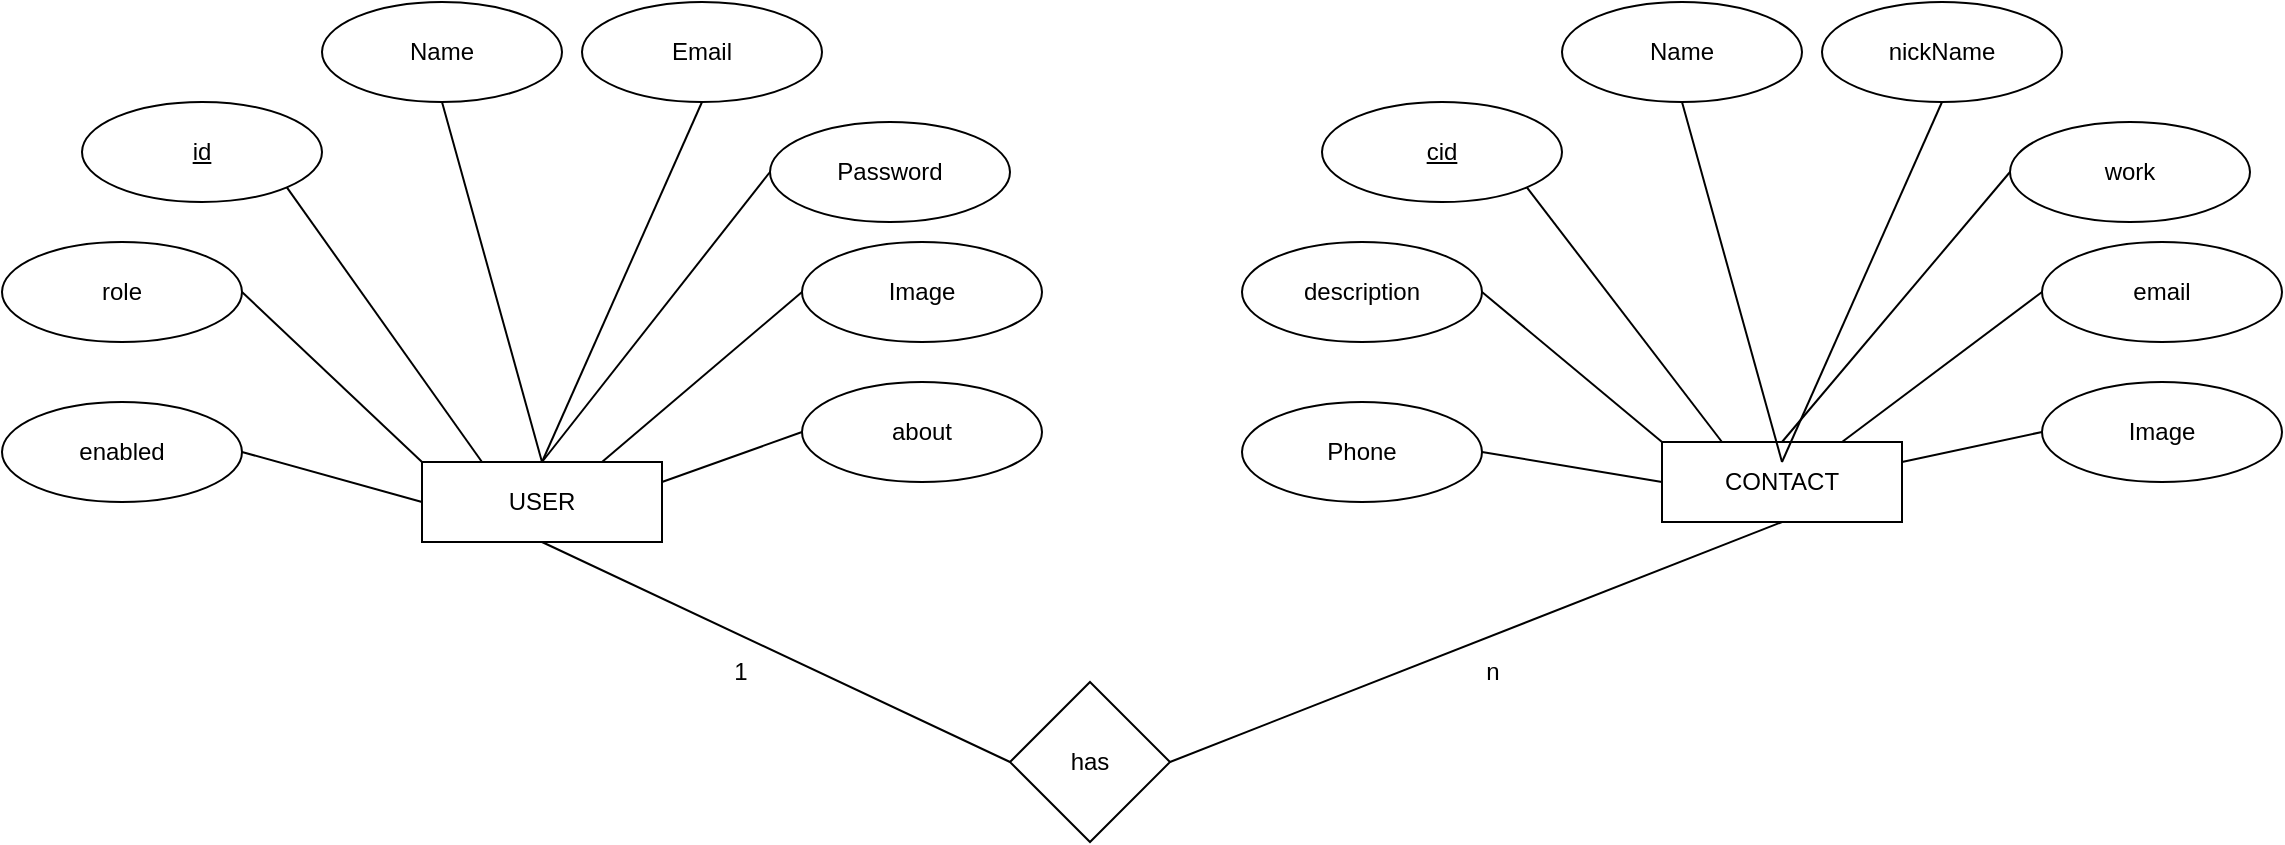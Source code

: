 <mxfile version="22.1.7" type="device">
  <diagram name="Page-1" id="4KjpQoMb0iARwpqfEJ69">
    <mxGraphModel dx="794" dy="456" grid="1" gridSize="10" guides="1" tooltips="1" connect="1" arrows="1" fold="1" page="1" pageScale="1" pageWidth="827" pageHeight="1169" math="0" shadow="0">
      <root>
        <mxCell id="0" />
        <mxCell id="1" parent="0" />
        <mxCell id="VOu7imUTlOLxxZ3uxBeK-2" value="USER&lt;br&gt;" style="rounded=0;whiteSpace=wrap;html=1;" vertex="1" parent="1">
          <mxGeometry x="240" y="300" width="120" height="40" as="geometry" />
        </mxCell>
        <mxCell id="VOu7imUTlOLxxZ3uxBeK-3" value="enabled" style="ellipse;whiteSpace=wrap;html=1;" vertex="1" parent="1">
          <mxGeometry x="30" y="270" width="120" height="50" as="geometry" />
        </mxCell>
        <mxCell id="VOu7imUTlOLxxZ3uxBeK-8" value="role" style="ellipse;whiteSpace=wrap;html=1;" vertex="1" parent="1">
          <mxGeometry x="30" y="190" width="120" height="50" as="geometry" />
        </mxCell>
        <mxCell id="VOu7imUTlOLxxZ3uxBeK-9" value="&lt;u&gt;id&lt;/u&gt;" style="ellipse;whiteSpace=wrap;html=1;" vertex="1" parent="1">
          <mxGeometry x="70" y="120" width="120" height="50" as="geometry" />
        </mxCell>
        <mxCell id="VOu7imUTlOLxxZ3uxBeK-10" value="Name" style="ellipse;whiteSpace=wrap;html=1;" vertex="1" parent="1">
          <mxGeometry x="190" y="70" width="120" height="50" as="geometry" />
        </mxCell>
        <mxCell id="VOu7imUTlOLxxZ3uxBeK-11" value="Email" style="ellipse;whiteSpace=wrap;html=1;" vertex="1" parent="1">
          <mxGeometry x="320" y="70" width="120" height="50" as="geometry" />
        </mxCell>
        <mxCell id="VOu7imUTlOLxxZ3uxBeK-12" value="Password" style="ellipse;whiteSpace=wrap;html=1;" vertex="1" parent="1">
          <mxGeometry x="414" y="130" width="120" height="50" as="geometry" />
        </mxCell>
        <mxCell id="VOu7imUTlOLxxZ3uxBeK-13" value="Image" style="ellipse;whiteSpace=wrap;html=1;" vertex="1" parent="1">
          <mxGeometry x="430" y="190" width="120" height="50" as="geometry" />
        </mxCell>
        <mxCell id="VOu7imUTlOLxxZ3uxBeK-14" value="about" style="ellipse;whiteSpace=wrap;html=1;" vertex="1" parent="1">
          <mxGeometry x="430" y="260" width="120" height="50" as="geometry" />
        </mxCell>
        <mxCell id="VOu7imUTlOLxxZ3uxBeK-17" value="" style="endArrow=none;html=1;rounded=0;exitX=0.75;exitY=0;exitDx=0;exitDy=0;entryX=0;entryY=0.5;entryDx=0;entryDy=0;" edge="1" parent="1" source="VOu7imUTlOLxxZ3uxBeK-2" target="VOu7imUTlOLxxZ3uxBeK-13">
          <mxGeometry width="50" height="50" relative="1" as="geometry">
            <mxPoint x="380" y="260" as="sourcePoint" />
            <mxPoint x="430" y="210" as="targetPoint" />
          </mxGeometry>
        </mxCell>
        <mxCell id="VOu7imUTlOLxxZ3uxBeK-18" value="" style="endArrow=none;html=1;rounded=0;exitX=0.5;exitY=0;exitDx=0;exitDy=0;entryX=0;entryY=0.5;entryDx=0;entryDy=0;" edge="1" parent="1" source="VOu7imUTlOLxxZ3uxBeK-2" target="VOu7imUTlOLxxZ3uxBeK-12">
          <mxGeometry width="50" height="50" relative="1" as="geometry">
            <mxPoint x="310" y="270" as="sourcePoint" />
            <mxPoint x="410" y="185" as="targetPoint" />
          </mxGeometry>
        </mxCell>
        <mxCell id="VOu7imUTlOLxxZ3uxBeK-19" value="" style="endArrow=none;html=1;rounded=0;entryX=0.5;entryY=1;entryDx=0;entryDy=0;" edge="1" parent="1" target="VOu7imUTlOLxxZ3uxBeK-11">
          <mxGeometry width="50" height="50" relative="1" as="geometry">
            <mxPoint x="300" y="300" as="sourcePoint" />
            <mxPoint x="394" y="130" as="targetPoint" />
          </mxGeometry>
        </mxCell>
        <mxCell id="VOu7imUTlOLxxZ3uxBeK-20" value="" style="endArrow=none;html=1;rounded=0;entryX=0.5;entryY=1;entryDx=0;entryDy=0;" edge="1" parent="1" target="VOu7imUTlOLxxZ3uxBeK-10">
          <mxGeometry width="50" height="50" relative="1" as="geometry">
            <mxPoint x="300" y="300" as="sourcePoint" />
            <mxPoint x="320" y="120" as="targetPoint" />
          </mxGeometry>
        </mxCell>
        <mxCell id="VOu7imUTlOLxxZ3uxBeK-21" value="" style="endArrow=none;html=1;rounded=0;entryX=1;entryY=1;entryDx=0;entryDy=0;exitX=0.25;exitY=0;exitDx=0;exitDy=0;" edge="1" parent="1" source="VOu7imUTlOLxxZ3uxBeK-2" target="VOu7imUTlOLxxZ3uxBeK-9">
          <mxGeometry width="50" height="50" relative="1" as="geometry">
            <mxPoint x="280" y="320" as="sourcePoint" />
            <mxPoint x="230" y="140" as="targetPoint" />
          </mxGeometry>
        </mxCell>
        <mxCell id="VOu7imUTlOLxxZ3uxBeK-22" value="" style="endArrow=none;html=1;rounded=0;entryX=1;entryY=0.5;entryDx=0;entryDy=0;exitX=0;exitY=0;exitDx=0;exitDy=0;" edge="1" parent="1" source="VOu7imUTlOLxxZ3uxBeK-2" target="VOu7imUTlOLxxZ3uxBeK-8">
          <mxGeometry width="50" height="50" relative="1" as="geometry">
            <mxPoint x="247.57" y="327.32" as="sourcePoint" />
            <mxPoint x="149.57" y="180.32" as="targetPoint" />
          </mxGeometry>
        </mxCell>
        <mxCell id="VOu7imUTlOLxxZ3uxBeK-23" value="" style="endArrow=none;html=1;rounded=0;entryX=1;entryY=0.5;entryDx=0;entryDy=0;exitX=0;exitY=0.5;exitDx=0;exitDy=0;" edge="1" parent="1" source="VOu7imUTlOLxxZ3uxBeK-2" target="VOu7imUTlOLxxZ3uxBeK-3">
          <mxGeometry width="50" height="50" relative="1" as="geometry">
            <mxPoint x="240" y="340" as="sourcePoint" />
            <mxPoint x="150" y="255" as="targetPoint" />
          </mxGeometry>
        </mxCell>
        <mxCell id="VOu7imUTlOLxxZ3uxBeK-24" value="" style="endArrow=none;html=1;rounded=0;exitX=1;exitY=0.25;exitDx=0;exitDy=0;entryX=0;entryY=0.5;entryDx=0;entryDy=0;" edge="1" parent="1" source="VOu7imUTlOLxxZ3uxBeK-2" target="VOu7imUTlOLxxZ3uxBeK-14">
          <mxGeometry width="50" height="50" relative="1" as="geometry">
            <mxPoint x="340" y="320" as="sourcePoint" />
            <mxPoint x="440" y="235" as="targetPoint" />
          </mxGeometry>
        </mxCell>
        <mxCell id="VOu7imUTlOLxxZ3uxBeK-25" value="CONTACT" style="rounded=0;whiteSpace=wrap;html=1;" vertex="1" parent="1">
          <mxGeometry x="860" y="290" width="120" height="40" as="geometry" />
        </mxCell>
        <mxCell id="VOu7imUTlOLxxZ3uxBeK-26" value="Phone" style="ellipse;whiteSpace=wrap;html=1;" vertex="1" parent="1">
          <mxGeometry x="650" y="270" width="120" height="50" as="geometry" />
        </mxCell>
        <mxCell id="VOu7imUTlOLxxZ3uxBeK-27" value="description" style="ellipse;whiteSpace=wrap;html=1;" vertex="1" parent="1">
          <mxGeometry x="650" y="190" width="120" height="50" as="geometry" />
        </mxCell>
        <mxCell id="VOu7imUTlOLxxZ3uxBeK-28" value="&lt;u&gt;cid&lt;/u&gt;" style="ellipse;whiteSpace=wrap;html=1;" vertex="1" parent="1">
          <mxGeometry x="690" y="120" width="120" height="50" as="geometry" />
        </mxCell>
        <mxCell id="VOu7imUTlOLxxZ3uxBeK-29" value="Name" style="ellipse;whiteSpace=wrap;html=1;" vertex="1" parent="1">
          <mxGeometry x="810" y="70" width="120" height="50" as="geometry" />
        </mxCell>
        <mxCell id="VOu7imUTlOLxxZ3uxBeK-30" value="nickName" style="ellipse;whiteSpace=wrap;html=1;" vertex="1" parent="1">
          <mxGeometry x="940" y="70" width="120" height="50" as="geometry" />
        </mxCell>
        <mxCell id="VOu7imUTlOLxxZ3uxBeK-31" value="work" style="ellipse;whiteSpace=wrap;html=1;" vertex="1" parent="1">
          <mxGeometry x="1034" y="130" width="120" height="50" as="geometry" />
        </mxCell>
        <mxCell id="VOu7imUTlOLxxZ3uxBeK-32" value="email" style="ellipse;whiteSpace=wrap;html=1;" vertex="1" parent="1">
          <mxGeometry x="1050" y="190" width="120" height="50" as="geometry" />
        </mxCell>
        <mxCell id="VOu7imUTlOLxxZ3uxBeK-33" value="Image" style="ellipse;whiteSpace=wrap;html=1;" vertex="1" parent="1">
          <mxGeometry x="1050" y="260" width="120" height="50" as="geometry" />
        </mxCell>
        <mxCell id="VOu7imUTlOLxxZ3uxBeK-34" value="" style="endArrow=none;html=1;rounded=0;exitX=0.75;exitY=0;exitDx=0;exitDy=0;entryX=0;entryY=0.5;entryDx=0;entryDy=0;" edge="1" source="VOu7imUTlOLxxZ3uxBeK-25" target="VOu7imUTlOLxxZ3uxBeK-32" parent="1">
          <mxGeometry width="50" height="50" relative="1" as="geometry">
            <mxPoint x="1000" y="260" as="sourcePoint" />
            <mxPoint x="1050" y="210" as="targetPoint" />
          </mxGeometry>
        </mxCell>
        <mxCell id="VOu7imUTlOLxxZ3uxBeK-35" value="" style="endArrow=none;html=1;rounded=0;exitX=0.5;exitY=0;exitDx=0;exitDy=0;entryX=0;entryY=0.5;entryDx=0;entryDy=0;" edge="1" source="VOu7imUTlOLxxZ3uxBeK-25" target="VOu7imUTlOLxxZ3uxBeK-31" parent="1">
          <mxGeometry width="50" height="50" relative="1" as="geometry">
            <mxPoint x="930" y="270" as="sourcePoint" />
            <mxPoint x="1030" y="185" as="targetPoint" />
          </mxGeometry>
        </mxCell>
        <mxCell id="VOu7imUTlOLxxZ3uxBeK-36" value="" style="endArrow=none;html=1;rounded=0;entryX=0.5;entryY=1;entryDx=0;entryDy=0;" edge="1" target="VOu7imUTlOLxxZ3uxBeK-30" parent="1">
          <mxGeometry width="50" height="50" relative="1" as="geometry">
            <mxPoint x="920" y="300" as="sourcePoint" />
            <mxPoint x="1014" y="130" as="targetPoint" />
          </mxGeometry>
        </mxCell>
        <mxCell id="VOu7imUTlOLxxZ3uxBeK-37" value="" style="endArrow=none;html=1;rounded=0;entryX=0.5;entryY=1;entryDx=0;entryDy=0;" edge="1" target="VOu7imUTlOLxxZ3uxBeK-29" parent="1">
          <mxGeometry width="50" height="50" relative="1" as="geometry">
            <mxPoint x="920" y="300" as="sourcePoint" />
            <mxPoint x="940" y="120" as="targetPoint" />
          </mxGeometry>
        </mxCell>
        <mxCell id="VOu7imUTlOLxxZ3uxBeK-38" value="" style="endArrow=none;html=1;rounded=0;entryX=1;entryY=1;entryDx=0;entryDy=0;exitX=0.25;exitY=0;exitDx=0;exitDy=0;" edge="1" source="VOu7imUTlOLxxZ3uxBeK-25" target="VOu7imUTlOLxxZ3uxBeK-28" parent="1">
          <mxGeometry width="50" height="50" relative="1" as="geometry">
            <mxPoint x="900" y="320" as="sourcePoint" />
            <mxPoint x="850" y="140" as="targetPoint" />
          </mxGeometry>
        </mxCell>
        <mxCell id="VOu7imUTlOLxxZ3uxBeK-39" value="" style="endArrow=none;html=1;rounded=0;entryX=1;entryY=0.5;entryDx=0;entryDy=0;exitX=0;exitY=0;exitDx=0;exitDy=0;" edge="1" source="VOu7imUTlOLxxZ3uxBeK-25" target="VOu7imUTlOLxxZ3uxBeK-27" parent="1">
          <mxGeometry width="50" height="50" relative="1" as="geometry">
            <mxPoint x="867.57" y="327.32" as="sourcePoint" />
            <mxPoint x="769.57" y="180.32" as="targetPoint" />
          </mxGeometry>
        </mxCell>
        <mxCell id="VOu7imUTlOLxxZ3uxBeK-40" value="" style="endArrow=none;html=1;rounded=0;entryX=1;entryY=0.5;entryDx=0;entryDy=0;exitX=0;exitY=0.5;exitDx=0;exitDy=0;" edge="1" source="VOu7imUTlOLxxZ3uxBeK-25" target="VOu7imUTlOLxxZ3uxBeK-26" parent="1">
          <mxGeometry width="50" height="50" relative="1" as="geometry">
            <mxPoint x="860" y="340" as="sourcePoint" />
            <mxPoint x="770" y="255" as="targetPoint" />
          </mxGeometry>
        </mxCell>
        <mxCell id="VOu7imUTlOLxxZ3uxBeK-41" value="" style="endArrow=none;html=1;rounded=0;exitX=1;exitY=0.25;exitDx=0;exitDy=0;entryX=0;entryY=0.5;entryDx=0;entryDy=0;" edge="1" source="VOu7imUTlOLxxZ3uxBeK-25" target="VOu7imUTlOLxxZ3uxBeK-33" parent="1">
          <mxGeometry width="50" height="50" relative="1" as="geometry">
            <mxPoint x="960" y="320" as="sourcePoint" />
            <mxPoint x="1060" y="235" as="targetPoint" />
          </mxGeometry>
        </mxCell>
        <mxCell id="VOu7imUTlOLxxZ3uxBeK-42" value="has" style="rhombus;whiteSpace=wrap;html=1;" vertex="1" parent="1">
          <mxGeometry x="534" y="410" width="80" height="80" as="geometry" />
        </mxCell>
        <mxCell id="VOu7imUTlOLxxZ3uxBeK-43" value="" style="endArrow=none;html=1;rounded=0;exitX=0.5;exitY=1;exitDx=0;exitDy=0;entryX=0;entryY=0.5;entryDx=0;entryDy=0;" edge="1" parent="1" source="VOu7imUTlOLxxZ3uxBeK-2" target="VOu7imUTlOLxxZ3uxBeK-42">
          <mxGeometry width="50" height="50" relative="1" as="geometry">
            <mxPoint x="540" y="490" as="sourcePoint" />
            <mxPoint x="590" y="440" as="targetPoint" />
          </mxGeometry>
        </mxCell>
        <mxCell id="VOu7imUTlOLxxZ3uxBeK-44" value="" style="endArrow=none;html=1;rounded=0;entryX=0.5;entryY=1;entryDx=0;entryDy=0;exitX=1;exitY=0.5;exitDx=0;exitDy=0;" edge="1" parent="1" source="VOu7imUTlOLxxZ3uxBeK-42" target="VOu7imUTlOLxxZ3uxBeK-25">
          <mxGeometry width="50" height="50" relative="1" as="geometry">
            <mxPoint x="540" y="450" as="sourcePoint" />
            <mxPoint x="590" y="400" as="targetPoint" />
          </mxGeometry>
        </mxCell>
        <mxCell id="VOu7imUTlOLxxZ3uxBeK-45" value="1" style="text;html=1;align=center;verticalAlign=middle;resizable=0;points=[];autosize=1;strokeColor=none;fillColor=none;" vertex="1" parent="1">
          <mxGeometry x="384" y="390" width="30" height="30" as="geometry" />
        </mxCell>
        <mxCell id="VOu7imUTlOLxxZ3uxBeK-46" value="n" style="text;html=1;align=center;verticalAlign=middle;resizable=0;points=[];autosize=1;strokeColor=none;fillColor=none;" vertex="1" parent="1">
          <mxGeometry x="760" y="390" width="30" height="30" as="geometry" />
        </mxCell>
      </root>
    </mxGraphModel>
  </diagram>
</mxfile>
